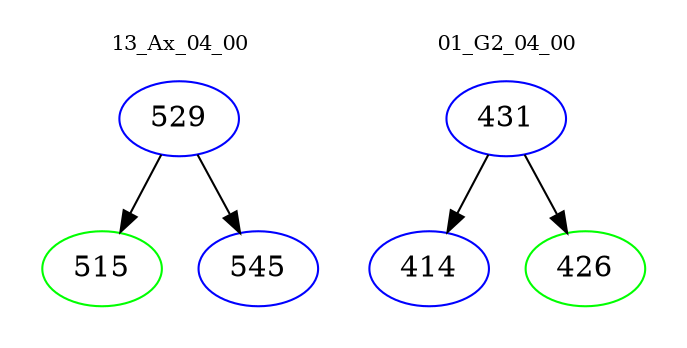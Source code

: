 digraph{
subgraph cluster_0 {
color = white
label = "13_Ax_04_00";
fontsize=10;
T0_529 [label="529", color="blue"]
T0_529 -> T0_515 [color="black"]
T0_515 [label="515", color="green"]
T0_529 -> T0_545 [color="black"]
T0_545 [label="545", color="blue"]
}
subgraph cluster_1 {
color = white
label = "01_G2_04_00";
fontsize=10;
T1_431 [label="431", color="blue"]
T1_431 -> T1_414 [color="black"]
T1_414 [label="414", color="blue"]
T1_431 -> T1_426 [color="black"]
T1_426 [label="426", color="green"]
}
}
